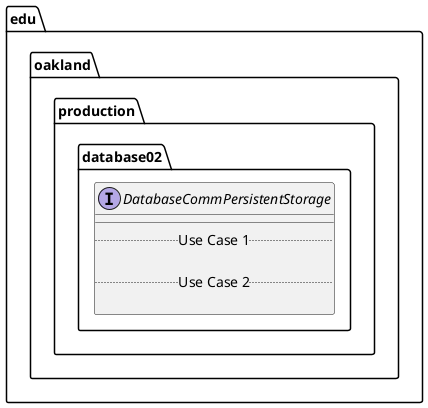@startuml DatabaseCommPersistentStorage

package edu.oakland.production.database02 {
    interface DatabaseCommPersistentStorage {
        __
        .. Use Case 1 ..

        .. Use Case 2 ..

    }
}

@enduml